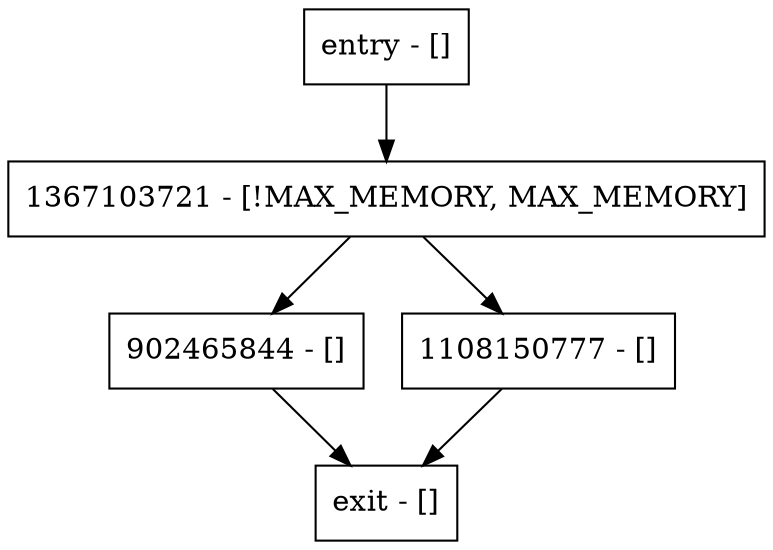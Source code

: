digraph getInternalName {
node [shape=record];
entry [label="entry - []"];
exit [label="exit - []"];
1367103721 [label="1367103721 - [!MAX_MEMORY, MAX_MEMORY]"];
902465844 [label="902465844 - []"];
1108150777 [label="1108150777 - []"];
entry;
exit;
entry -> 1367103721;
1367103721 -> 902465844;
1367103721 -> 1108150777;
902465844 -> exit;
1108150777 -> exit;
}
